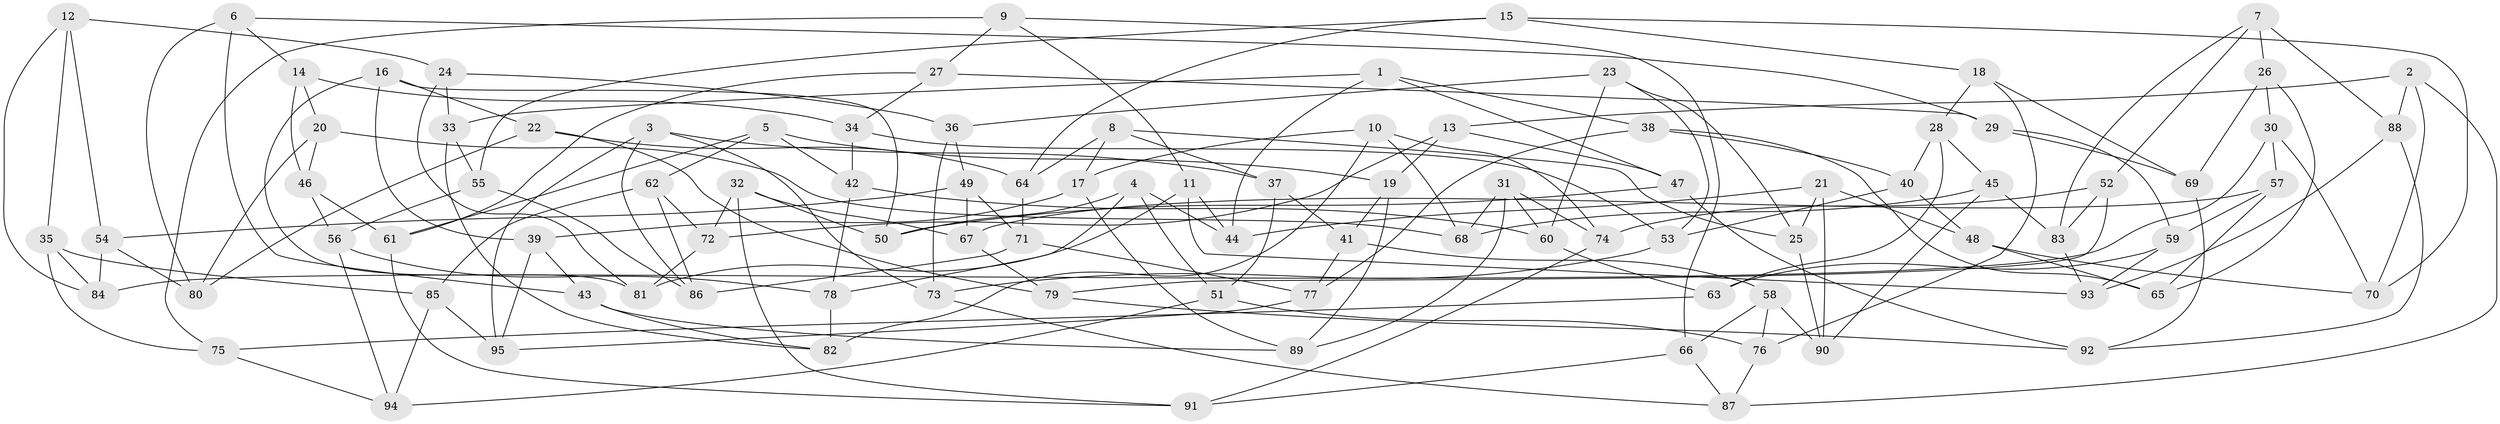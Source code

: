 // Generated by graph-tools (version 1.1) at 2025/38/03/09/25 02:38:13]
// undirected, 95 vertices, 190 edges
graph export_dot {
graph [start="1"]
  node [color=gray90,style=filled];
  1;
  2;
  3;
  4;
  5;
  6;
  7;
  8;
  9;
  10;
  11;
  12;
  13;
  14;
  15;
  16;
  17;
  18;
  19;
  20;
  21;
  22;
  23;
  24;
  25;
  26;
  27;
  28;
  29;
  30;
  31;
  32;
  33;
  34;
  35;
  36;
  37;
  38;
  39;
  40;
  41;
  42;
  43;
  44;
  45;
  46;
  47;
  48;
  49;
  50;
  51;
  52;
  53;
  54;
  55;
  56;
  57;
  58;
  59;
  60;
  61;
  62;
  63;
  64;
  65;
  66;
  67;
  68;
  69;
  70;
  71;
  72;
  73;
  74;
  75;
  76;
  77;
  78;
  79;
  80;
  81;
  82;
  83;
  84;
  85;
  86;
  87;
  88;
  89;
  90;
  91;
  92;
  93;
  94;
  95;
  1 -- 38;
  1 -- 47;
  1 -- 44;
  1 -- 33;
  2 -- 13;
  2 -- 70;
  2 -- 88;
  2 -- 87;
  3 -- 73;
  3 -- 95;
  3 -- 37;
  3 -- 86;
  4 -- 51;
  4 -- 78;
  4 -- 50;
  4 -- 44;
  5 -- 19;
  5 -- 61;
  5 -- 62;
  5 -- 42;
  6 -- 43;
  6 -- 29;
  6 -- 14;
  6 -- 80;
  7 -- 88;
  7 -- 26;
  7 -- 52;
  7 -- 83;
  8 -- 64;
  8 -- 37;
  8 -- 17;
  8 -- 25;
  9 -- 27;
  9 -- 66;
  9 -- 75;
  9 -- 11;
  10 -- 74;
  10 -- 82;
  10 -- 68;
  10 -- 17;
  11 -- 44;
  11 -- 81;
  11 -- 93;
  12 -- 35;
  12 -- 24;
  12 -- 84;
  12 -- 54;
  13 -- 19;
  13 -- 47;
  13 -- 72;
  14 -- 20;
  14 -- 46;
  14 -- 34;
  15 -- 64;
  15 -- 55;
  15 -- 70;
  15 -- 18;
  16 -- 39;
  16 -- 50;
  16 -- 22;
  16 -- 81;
  17 -- 39;
  17 -- 89;
  18 -- 69;
  18 -- 76;
  18 -- 28;
  19 -- 41;
  19 -- 89;
  20 -- 80;
  20 -- 68;
  20 -- 46;
  21 -- 48;
  21 -- 44;
  21 -- 90;
  21 -- 25;
  22 -- 64;
  22 -- 79;
  22 -- 80;
  23 -- 25;
  23 -- 60;
  23 -- 53;
  23 -- 36;
  24 -- 36;
  24 -- 81;
  24 -- 33;
  25 -- 90;
  26 -- 65;
  26 -- 30;
  26 -- 69;
  27 -- 34;
  27 -- 61;
  27 -- 29;
  28 -- 45;
  28 -- 63;
  28 -- 40;
  29 -- 59;
  29 -- 69;
  30 -- 84;
  30 -- 70;
  30 -- 57;
  31 -- 60;
  31 -- 89;
  31 -- 68;
  31 -- 74;
  32 -- 72;
  32 -- 67;
  32 -- 91;
  32 -- 50;
  33 -- 82;
  33 -- 55;
  34 -- 42;
  34 -- 53;
  35 -- 85;
  35 -- 84;
  35 -- 75;
  36 -- 73;
  36 -- 49;
  37 -- 51;
  37 -- 41;
  38 -- 77;
  38 -- 65;
  38 -- 40;
  39 -- 95;
  39 -- 43;
  40 -- 48;
  40 -- 53;
  41 -- 77;
  41 -- 58;
  42 -- 60;
  42 -- 78;
  43 -- 89;
  43 -- 82;
  45 -- 90;
  45 -- 68;
  45 -- 83;
  46 -- 61;
  46 -- 56;
  47 -- 92;
  47 -- 50;
  48 -- 70;
  48 -- 65;
  49 -- 67;
  49 -- 54;
  49 -- 71;
  51 -- 76;
  51 -- 94;
  52 -- 83;
  52 -- 79;
  52 -- 74;
  53 -- 73;
  54 -- 80;
  54 -- 84;
  55 -- 86;
  55 -- 56;
  56 -- 78;
  56 -- 94;
  57 -- 59;
  57 -- 67;
  57 -- 65;
  58 -- 90;
  58 -- 76;
  58 -- 66;
  59 -- 63;
  59 -- 93;
  60 -- 63;
  61 -- 91;
  62 -- 86;
  62 -- 72;
  62 -- 85;
  63 -- 75;
  64 -- 71;
  66 -- 87;
  66 -- 91;
  67 -- 79;
  69 -- 92;
  71 -- 86;
  71 -- 77;
  72 -- 81;
  73 -- 87;
  74 -- 91;
  75 -- 94;
  76 -- 87;
  77 -- 95;
  78 -- 82;
  79 -- 92;
  83 -- 93;
  85 -- 94;
  85 -- 95;
  88 -- 93;
  88 -- 92;
}
